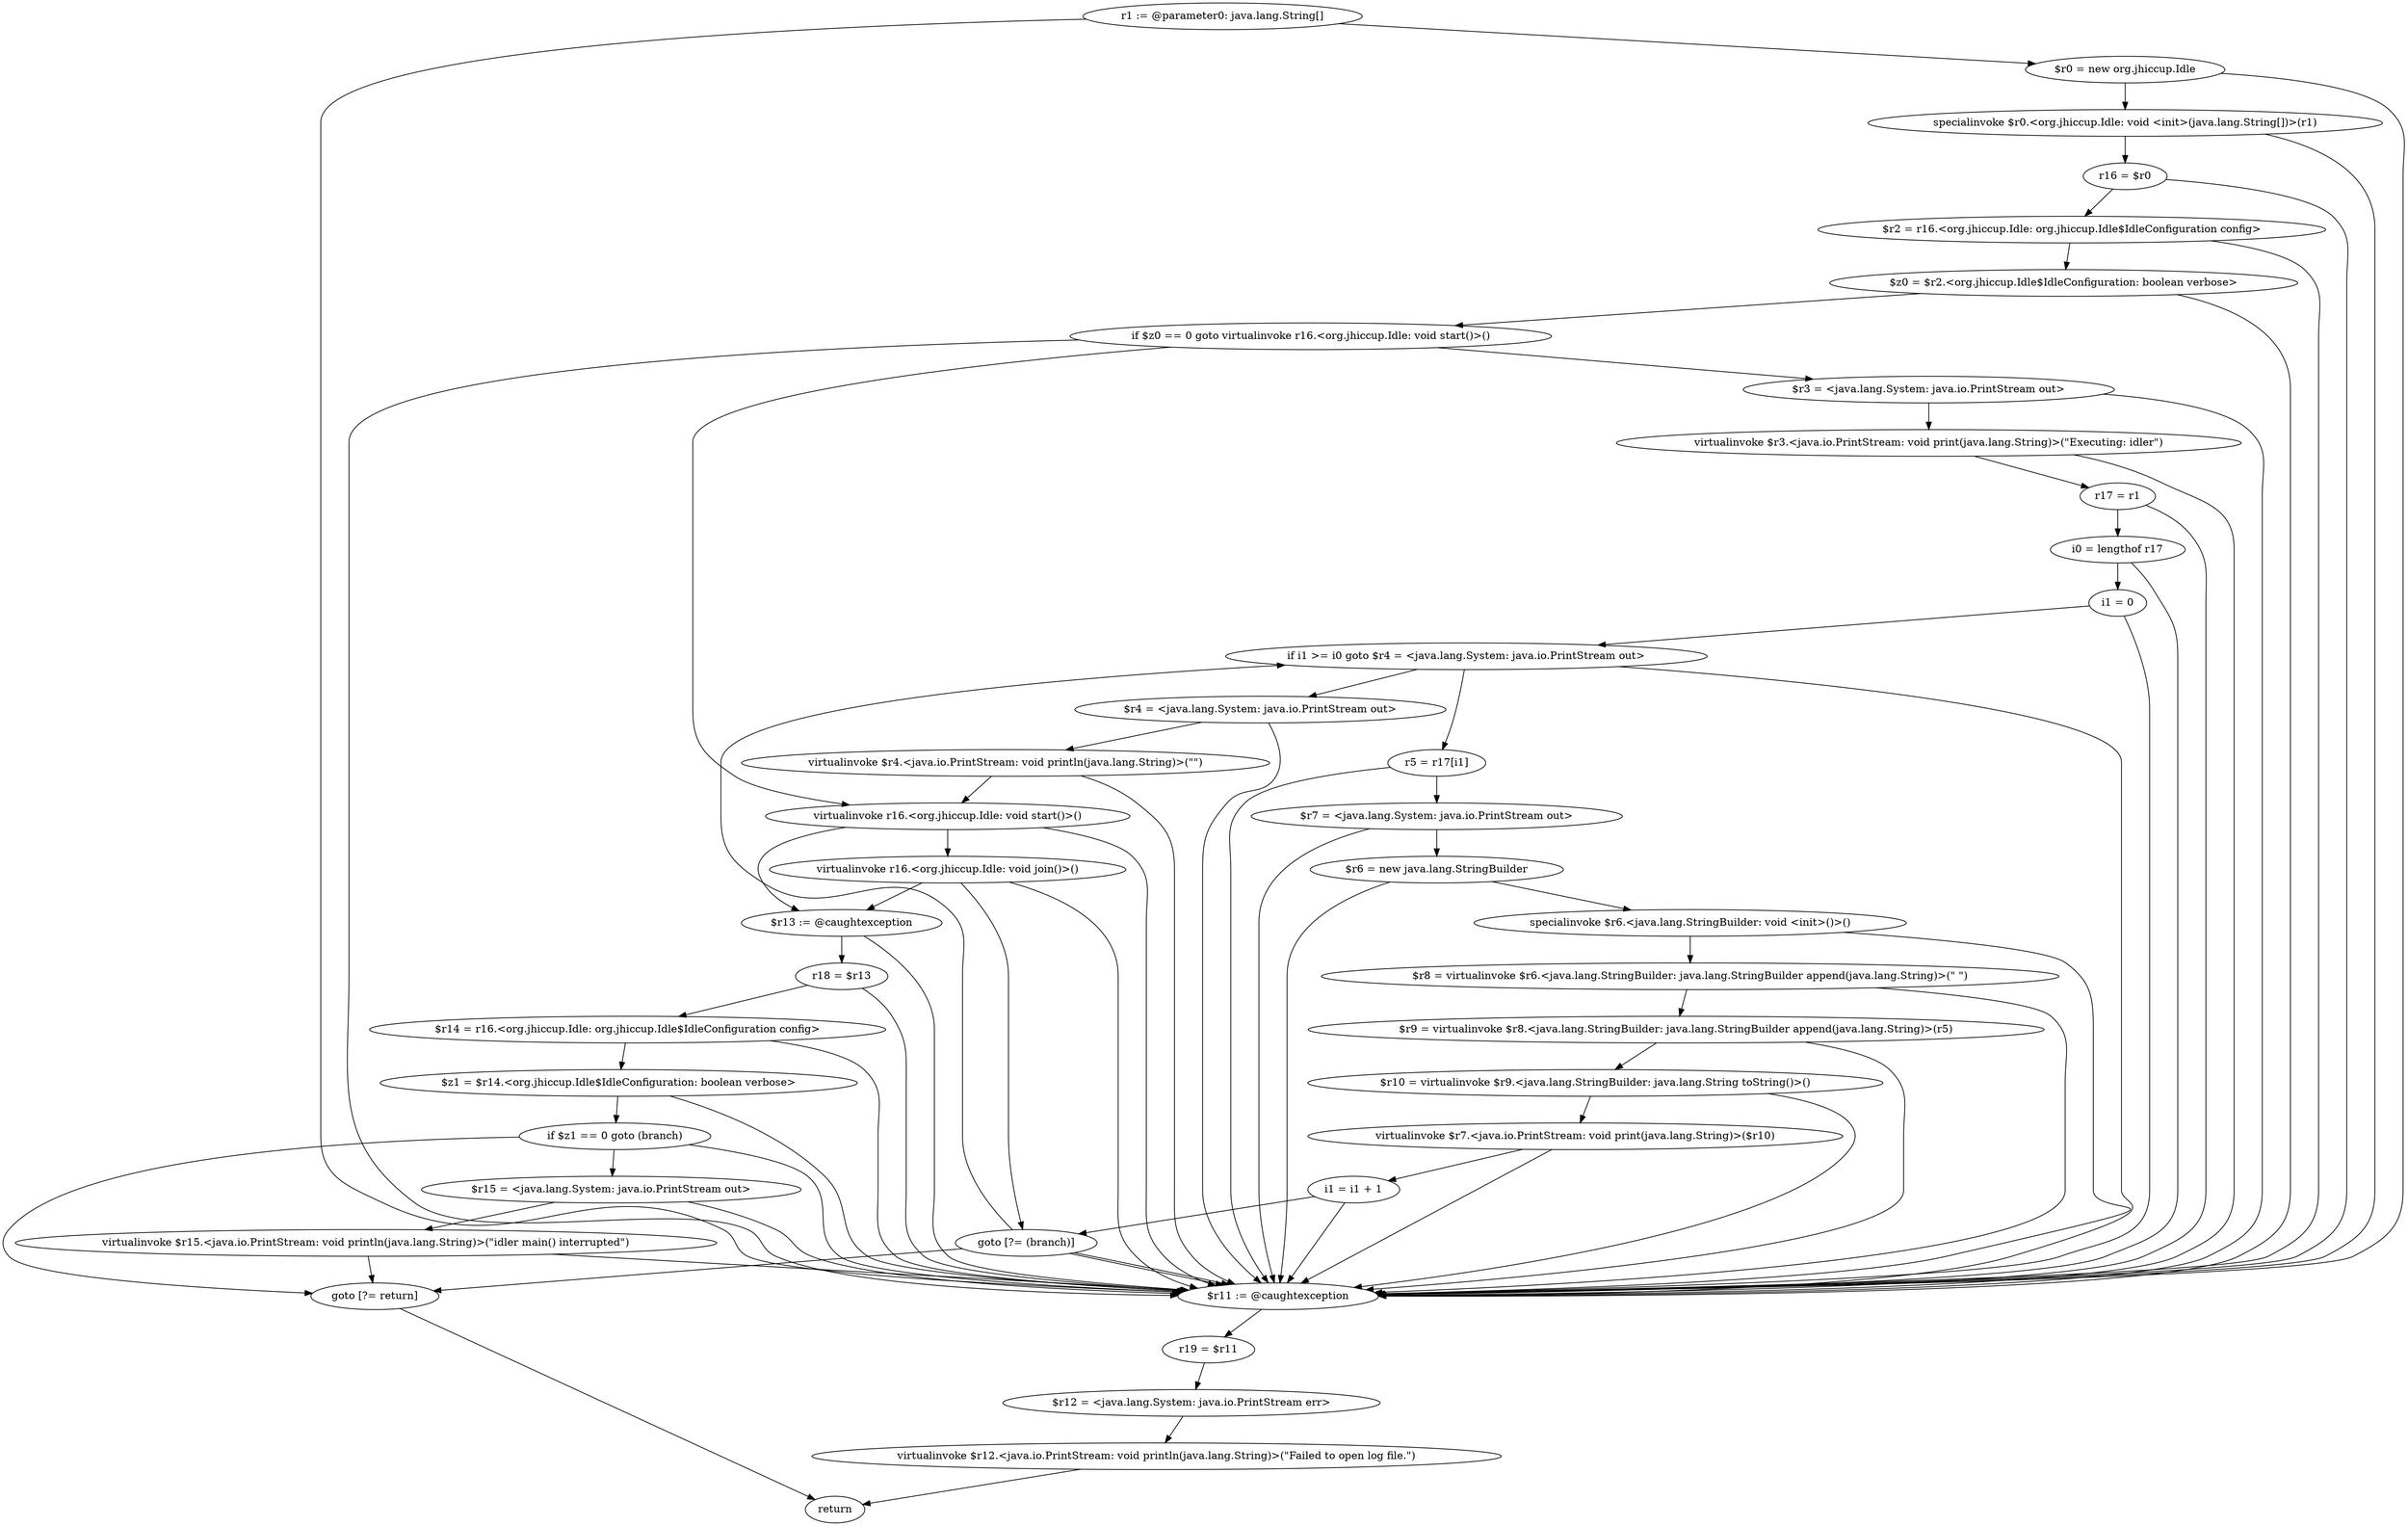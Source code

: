 digraph "unitGraph" {
    "r1 := @parameter0: java.lang.String[]"
    "$r0 = new org.jhiccup.Idle"
    "specialinvoke $r0.<org.jhiccup.Idle: void <init>(java.lang.String[])>(r1)"
    "r16 = $r0"
    "$r2 = r16.<org.jhiccup.Idle: org.jhiccup.Idle$IdleConfiguration config>"
    "$z0 = $r2.<org.jhiccup.Idle$IdleConfiguration: boolean verbose>"
    "if $z0 == 0 goto virtualinvoke r16.<org.jhiccup.Idle: void start()>()"
    "$r3 = <java.lang.System: java.io.PrintStream out>"
    "virtualinvoke $r3.<java.io.PrintStream: void print(java.lang.String)>(\"Executing: idler\")"
    "r17 = r1"
    "i0 = lengthof r17"
    "i1 = 0"
    "if i1 >= i0 goto $r4 = <java.lang.System: java.io.PrintStream out>"
    "r5 = r17[i1]"
    "$r7 = <java.lang.System: java.io.PrintStream out>"
    "$r6 = new java.lang.StringBuilder"
    "specialinvoke $r6.<java.lang.StringBuilder: void <init>()>()"
    "$r8 = virtualinvoke $r6.<java.lang.StringBuilder: java.lang.StringBuilder append(java.lang.String)>(\" \")"
    "$r9 = virtualinvoke $r8.<java.lang.StringBuilder: java.lang.StringBuilder append(java.lang.String)>(r5)"
    "$r10 = virtualinvoke $r9.<java.lang.StringBuilder: java.lang.String toString()>()"
    "virtualinvoke $r7.<java.io.PrintStream: void print(java.lang.String)>($r10)"
    "i1 = i1 + 1"
    "goto [?= (branch)]"
    "$r4 = <java.lang.System: java.io.PrintStream out>"
    "virtualinvoke $r4.<java.io.PrintStream: void println(java.lang.String)>(\"\")"
    "virtualinvoke r16.<org.jhiccup.Idle: void start()>()"
    "virtualinvoke r16.<org.jhiccup.Idle: void join()>()"
    "$r13 := @caughtexception"
    "r18 = $r13"
    "$r14 = r16.<org.jhiccup.Idle: org.jhiccup.Idle$IdleConfiguration config>"
    "$z1 = $r14.<org.jhiccup.Idle$IdleConfiguration: boolean verbose>"
    "if $z1 == 0 goto (branch)"
    "$r15 = <java.lang.System: java.io.PrintStream out>"
    "virtualinvoke $r15.<java.io.PrintStream: void println(java.lang.String)>(\"idler main() interrupted\")"
    "goto [?= return]"
    "$r11 := @caughtexception"
    "r19 = $r11"
    "$r12 = <java.lang.System: java.io.PrintStream err>"
    "virtualinvoke $r12.<java.io.PrintStream: void println(java.lang.String)>(\"Failed to open log file.\")"
    "return"
    "r1 := @parameter0: java.lang.String[]"->"$r0 = new org.jhiccup.Idle";
    "r1 := @parameter0: java.lang.String[]"->"$r11 := @caughtexception";
    "$r0 = new org.jhiccup.Idle"->"specialinvoke $r0.<org.jhiccup.Idle: void <init>(java.lang.String[])>(r1)";
    "$r0 = new org.jhiccup.Idle"->"$r11 := @caughtexception";
    "specialinvoke $r0.<org.jhiccup.Idle: void <init>(java.lang.String[])>(r1)"->"r16 = $r0";
    "specialinvoke $r0.<org.jhiccup.Idle: void <init>(java.lang.String[])>(r1)"->"$r11 := @caughtexception";
    "r16 = $r0"->"$r2 = r16.<org.jhiccup.Idle: org.jhiccup.Idle$IdleConfiguration config>";
    "r16 = $r0"->"$r11 := @caughtexception";
    "$r2 = r16.<org.jhiccup.Idle: org.jhiccup.Idle$IdleConfiguration config>"->"$z0 = $r2.<org.jhiccup.Idle$IdleConfiguration: boolean verbose>";
    "$r2 = r16.<org.jhiccup.Idle: org.jhiccup.Idle$IdleConfiguration config>"->"$r11 := @caughtexception";
    "$z0 = $r2.<org.jhiccup.Idle$IdleConfiguration: boolean verbose>"->"if $z0 == 0 goto virtualinvoke r16.<org.jhiccup.Idle: void start()>()";
    "$z0 = $r2.<org.jhiccup.Idle$IdleConfiguration: boolean verbose>"->"$r11 := @caughtexception";
    "if $z0 == 0 goto virtualinvoke r16.<org.jhiccup.Idle: void start()>()"->"$r3 = <java.lang.System: java.io.PrintStream out>";
    "if $z0 == 0 goto virtualinvoke r16.<org.jhiccup.Idle: void start()>()"->"virtualinvoke r16.<org.jhiccup.Idle: void start()>()";
    "if $z0 == 0 goto virtualinvoke r16.<org.jhiccup.Idle: void start()>()"->"$r11 := @caughtexception";
    "$r3 = <java.lang.System: java.io.PrintStream out>"->"virtualinvoke $r3.<java.io.PrintStream: void print(java.lang.String)>(\"Executing: idler\")";
    "$r3 = <java.lang.System: java.io.PrintStream out>"->"$r11 := @caughtexception";
    "virtualinvoke $r3.<java.io.PrintStream: void print(java.lang.String)>(\"Executing: idler\")"->"r17 = r1";
    "virtualinvoke $r3.<java.io.PrintStream: void print(java.lang.String)>(\"Executing: idler\")"->"$r11 := @caughtexception";
    "r17 = r1"->"i0 = lengthof r17";
    "r17 = r1"->"$r11 := @caughtexception";
    "i0 = lengthof r17"->"i1 = 0";
    "i0 = lengthof r17"->"$r11 := @caughtexception";
    "i1 = 0"->"if i1 >= i0 goto $r4 = <java.lang.System: java.io.PrintStream out>";
    "i1 = 0"->"$r11 := @caughtexception";
    "if i1 >= i0 goto $r4 = <java.lang.System: java.io.PrintStream out>"->"r5 = r17[i1]";
    "if i1 >= i0 goto $r4 = <java.lang.System: java.io.PrintStream out>"->"$r4 = <java.lang.System: java.io.PrintStream out>";
    "if i1 >= i0 goto $r4 = <java.lang.System: java.io.PrintStream out>"->"$r11 := @caughtexception";
    "r5 = r17[i1]"->"$r7 = <java.lang.System: java.io.PrintStream out>";
    "r5 = r17[i1]"->"$r11 := @caughtexception";
    "$r7 = <java.lang.System: java.io.PrintStream out>"->"$r6 = new java.lang.StringBuilder";
    "$r7 = <java.lang.System: java.io.PrintStream out>"->"$r11 := @caughtexception";
    "$r6 = new java.lang.StringBuilder"->"specialinvoke $r6.<java.lang.StringBuilder: void <init>()>()";
    "$r6 = new java.lang.StringBuilder"->"$r11 := @caughtexception";
    "specialinvoke $r6.<java.lang.StringBuilder: void <init>()>()"->"$r8 = virtualinvoke $r6.<java.lang.StringBuilder: java.lang.StringBuilder append(java.lang.String)>(\" \")";
    "specialinvoke $r6.<java.lang.StringBuilder: void <init>()>()"->"$r11 := @caughtexception";
    "$r8 = virtualinvoke $r6.<java.lang.StringBuilder: java.lang.StringBuilder append(java.lang.String)>(\" \")"->"$r9 = virtualinvoke $r8.<java.lang.StringBuilder: java.lang.StringBuilder append(java.lang.String)>(r5)";
    "$r8 = virtualinvoke $r6.<java.lang.StringBuilder: java.lang.StringBuilder append(java.lang.String)>(\" \")"->"$r11 := @caughtexception";
    "$r9 = virtualinvoke $r8.<java.lang.StringBuilder: java.lang.StringBuilder append(java.lang.String)>(r5)"->"$r10 = virtualinvoke $r9.<java.lang.StringBuilder: java.lang.String toString()>()";
    "$r9 = virtualinvoke $r8.<java.lang.StringBuilder: java.lang.StringBuilder append(java.lang.String)>(r5)"->"$r11 := @caughtexception";
    "$r10 = virtualinvoke $r9.<java.lang.StringBuilder: java.lang.String toString()>()"->"virtualinvoke $r7.<java.io.PrintStream: void print(java.lang.String)>($r10)";
    "$r10 = virtualinvoke $r9.<java.lang.StringBuilder: java.lang.String toString()>()"->"$r11 := @caughtexception";
    "virtualinvoke $r7.<java.io.PrintStream: void print(java.lang.String)>($r10)"->"i1 = i1 + 1";
    "virtualinvoke $r7.<java.io.PrintStream: void print(java.lang.String)>($r10)"->"$r11 := @caughtexception";
    "i1 = i1 + 1"->"goto [?= (branch)]";
    "i1 = i1 + 1"->"$r11 := @caughtexception";
    "goto [?= (branch)]"->"if i1 >= i0 goto $r4 = <java.lang.System: java.io.PrintStream out>";
    "goto [?= (branch)]"->"$r11 := @caughtexception";
    "$r4 = <java.lang.System: java.io.PrintStream out>"->"virtualinvoke $r4.<java.io.PrintStream: void println(java.lang.String)>(\"\")";
    "$r4 = <java.lang.System: java.io.PrintStream out>"->"$r11 := @caughtexception";
    "virtualinvoke $r4.<java.io.PrintStream: void println(java.lang.String)>(\"\")"->"virtualinvoke r16.<org.jhiccup.Idle: void start()>()";
    "virtualinvoke $r4.<java.io.PrintStream: void println(java.lang.String)>(\"\")"->"$r11 := @caughtexception";
    "virtualinvoke r16.<org.jhiccup.Idle: void start()>()"->"$r13 := @caughtexception";
    "virtualinvoke r16.<org.jhiccup.Idle: void start()>()"->"$r11 := @caughtexception";
    "virtualinvoke r16.<org.jhiccup.Idle: void start()>()"->"virtualinvoke r16.<org.jhiccup.Idle: void join()>()";
    "virtualinvoke r16.<org.jhiccup.Idle: void join()>()"->"$r13 := @caughtexception";
    "virtualinvoke r16.<org.jhiccup.Idle: void join()>()"->"$r11 := @caughtexception";
    "virtualinvoke r16.<org.jhiccup.Idle: void join()>()"->"goto [?= (branch)]";
    "goto [?= (branch)]"->"goto [?= return]";
    "goto [?= (branch)]"->"$r11 := @caughtexception";
    "$r13 := @caughtexception"->"r18 = $r13";
    "$r13 := @caughtexception"->"$r11 := @caughtexception";
    "r18 = $r13"->"$r14 = r16.<org.jhiccup.Idle: org.jhiccup.Idle$IdleConfiguration config>";
    "r18 = $r13"->"$r11 := @caughtexception";
    "$r14 = r16.<org.jhiccup.Idle: org.jhiccup.Idle$IdleConfiguration config>"->"$z1 = $r14.<org.jhiccup.Idle$IdleConfiguration: boolean verbose>";
    "$r14 = r16.<org.jhiccup.Idle: org.jhiccup.Idle$IdleConfiguration config>"->"$r11 := @caughtexception";
    "$z1 = $r14.<org.jhiccup.Idle$IdleConfiguration: boolean verbose>"->"if $z1 == 0 goto (branch)";
    "$z1 = $r14.<org.jhiccup.Idle$IdleConfiguration: boolean verbose>"->"$r11 := @caughtexception";
    "if $z1 == 0 goto (branch)"->"$r15 = <java.lang.System: java.io.PrintStream out>";
    "if $z1 == 0 goto (branch)"->"goto [?= return]";
    "if $z1 == 0 goto (branch)"->"$r11 := @caughtexception";
    "$r15 = <java.lang.System: java.io.PrintStream out>"->"virtualinvoke $r15.<java.io.PrintStream: void println(java.lang.String)>(\"idler main() interrupted\")";
    "$r15 = <java.lang.System: java.io.PrintStream out>"->"$r11 := @caughtexception";
    "virtualinvoke $r15.<java.io.PrintStream: void println(java.lang.String)>(\"idler main() interrupted\")"->"goto [?= return]";
    "virtualinvoke $r15.<java.io.PrintStream: void println(java.lang.String)>(\"idler main() interrupted\")"->"$r11 := @caughtexception";
    "goto [?= return]"->"return";
    "$r11 := @caughtexception"->"r19 = $r11";
    "r19 = $r11"->"$r12 = <java.lang.System: java.io.PrintStream err>";
    "$r12 = <java.lang.System: java.io.PrintStream err>"->"virtualinvoke $r12.<java.io.PrintStream: void println(java.lang.String)>(\"Failed to open log file.\")";
    "virtualinvoke $r12.<java.io.PrintStream: void println(java.lang.String)>(\"Failed to open log file.\")"->"return";
}
